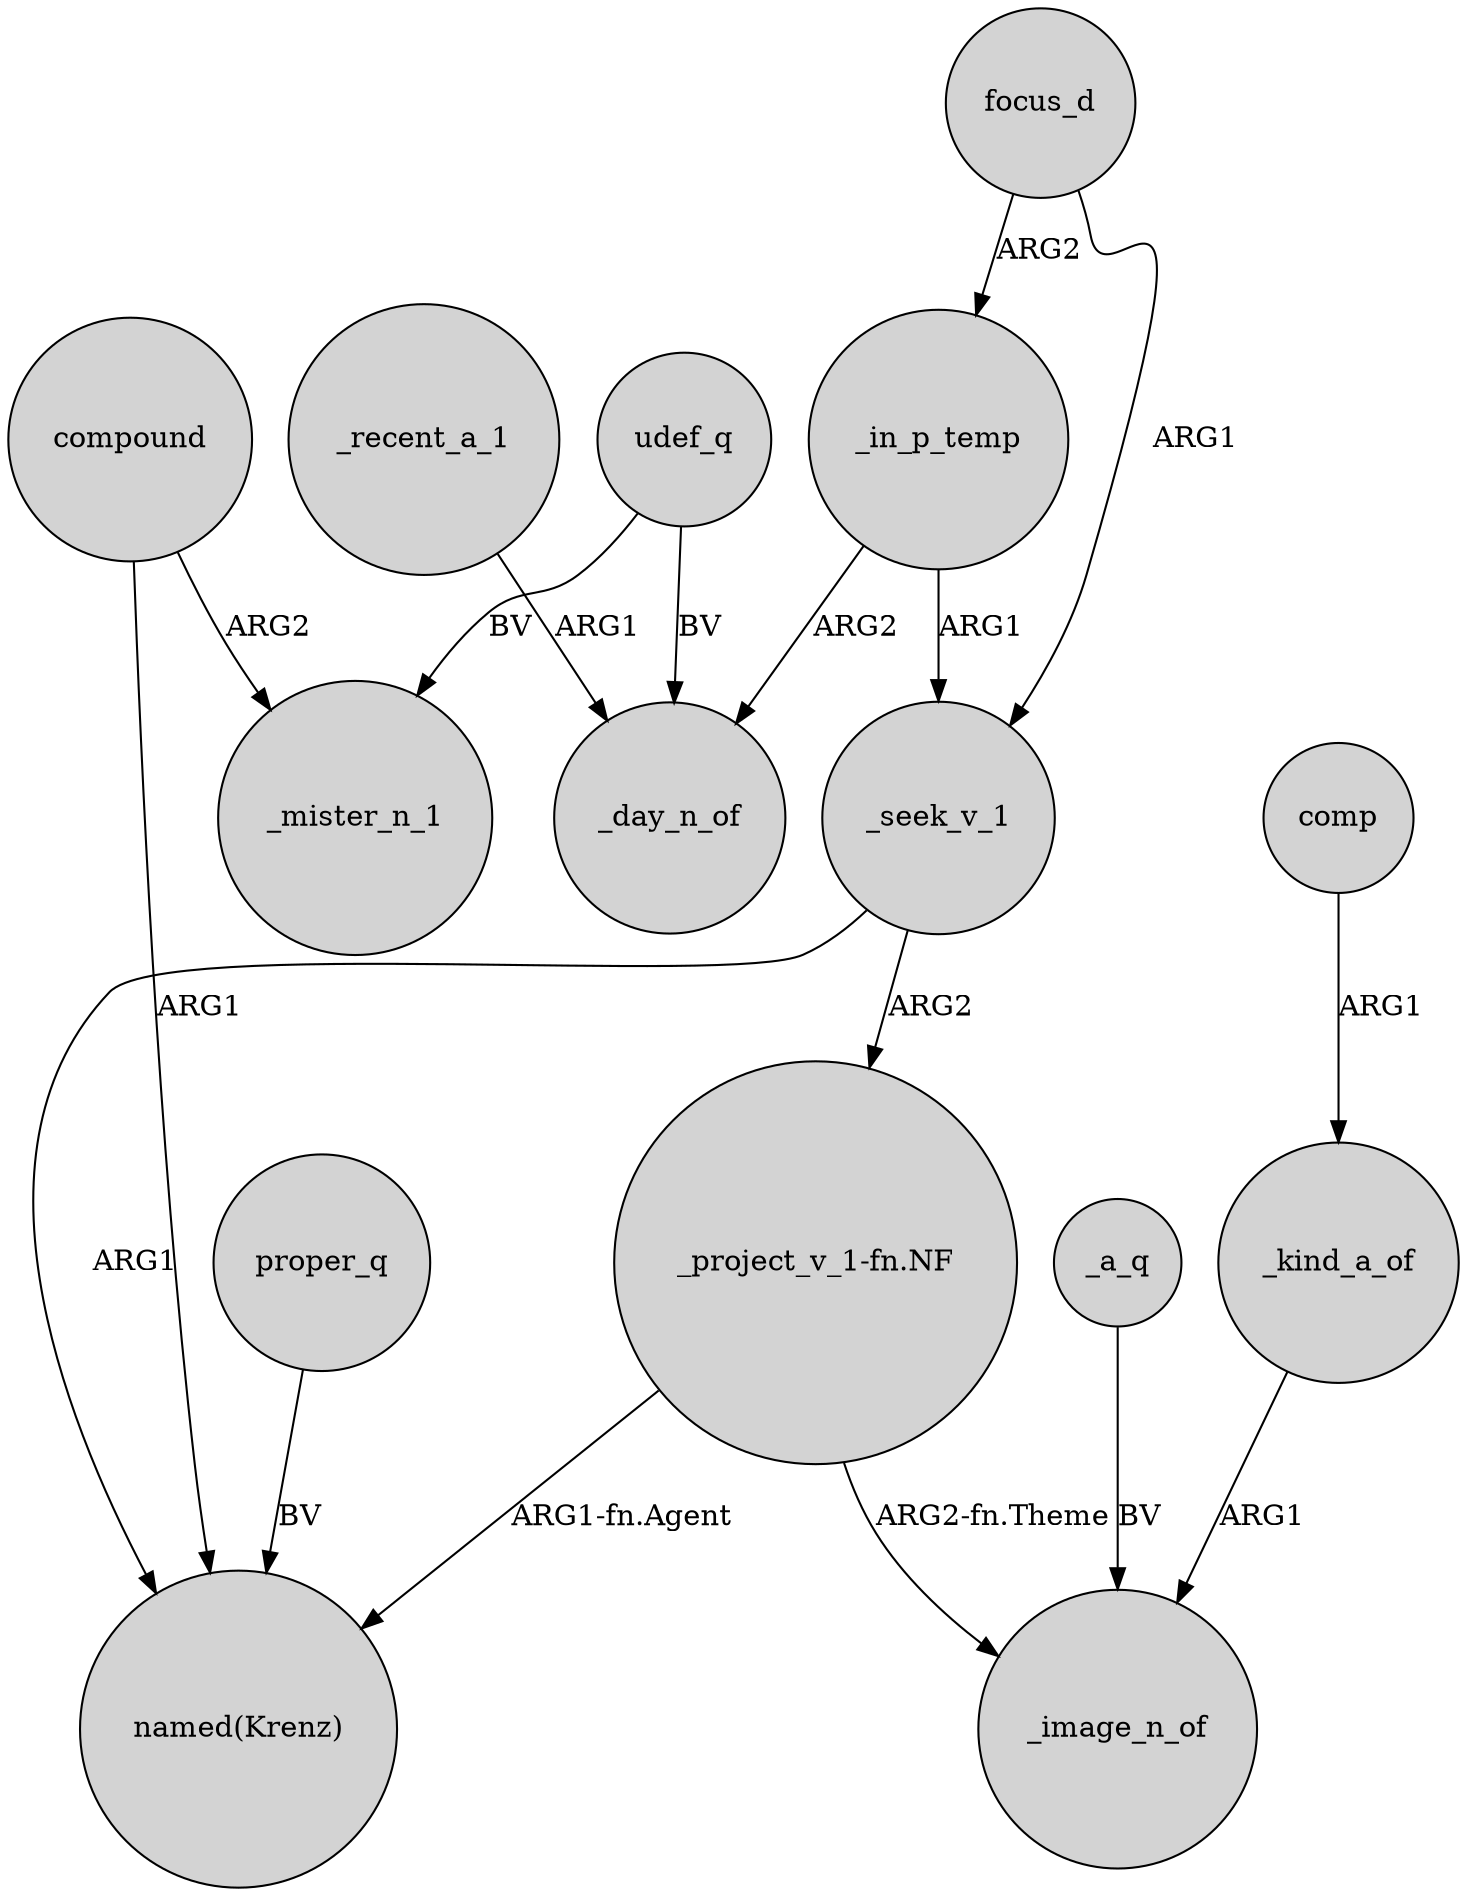 digraph {
	node [shape=circle style=filled]
	proper_q -> "named(Krenz)" [label=BV]
	_in_p_temp -> _day_n_of [label=ARG2]
	udef_q -> _mister_n_1 [label=BV]
	_kind_a_of -> _image_n_of [label=ARG1]
	_seek_v_1 -> "_project_v_1-fn.NF" [label=ARG2]
	_seek_v_1 -> "named(Krenz)" [label=ARG1]
	focus_d -> _in_p_temp [label=ARG2]
	udef_q -> _day_n_of [label=BV]
	"_project_v_1-fn.NF" -> "named(Krenz)" [label="ARG1-fn.Agent"]
	_a_q -> _image_n_of [label=BV]
	"_project_v_1-fn.NF" -> _image_n_of [label="ARG2-fn.Theme"]
	_recent_a_1 -> _day_n_of [label=ARG1]
	comp -> _kind_a_of [label=ARG1]
	_in_p_temp -> _seek_v_1 [label=ARG1]
	compound -> _mister_n_1 [label=ARG2]
	focus_d -> _seek_v_1 [label=ARG1]
	compound -> "named(Krenz)" [label=ARG1]
}
